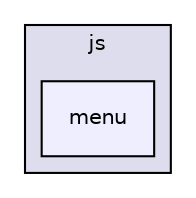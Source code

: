 digraph "libs/angular/angular-material-fileinput-master/bower_components/angular-material/modules/js/menu" {
  compound=true
  node [ fontsize="10", fontname="Helvetica"];
  edge [ labelfontsize="10", labelfontname="Helvetica"];
  subgraph clusterdir_d897d99c4631079a19f1e8c9bbae1589 {
    graph [ bgcolor="#ddddee", pencolor="black", label="js" fontname="Helvetica", fontsize="10", URL="dir_d897d99c4631079a19f1e8c9bbae1589.html"]
  dir_76a996f5ed3f7e5220c555c64e96492b [shape=box, label="menu", style="filled", fillcolor="#eeeeff", pencolor="black", URL="dir_76a996f5ed3f7e5220c555c64e96492b.html"];
  }
}
